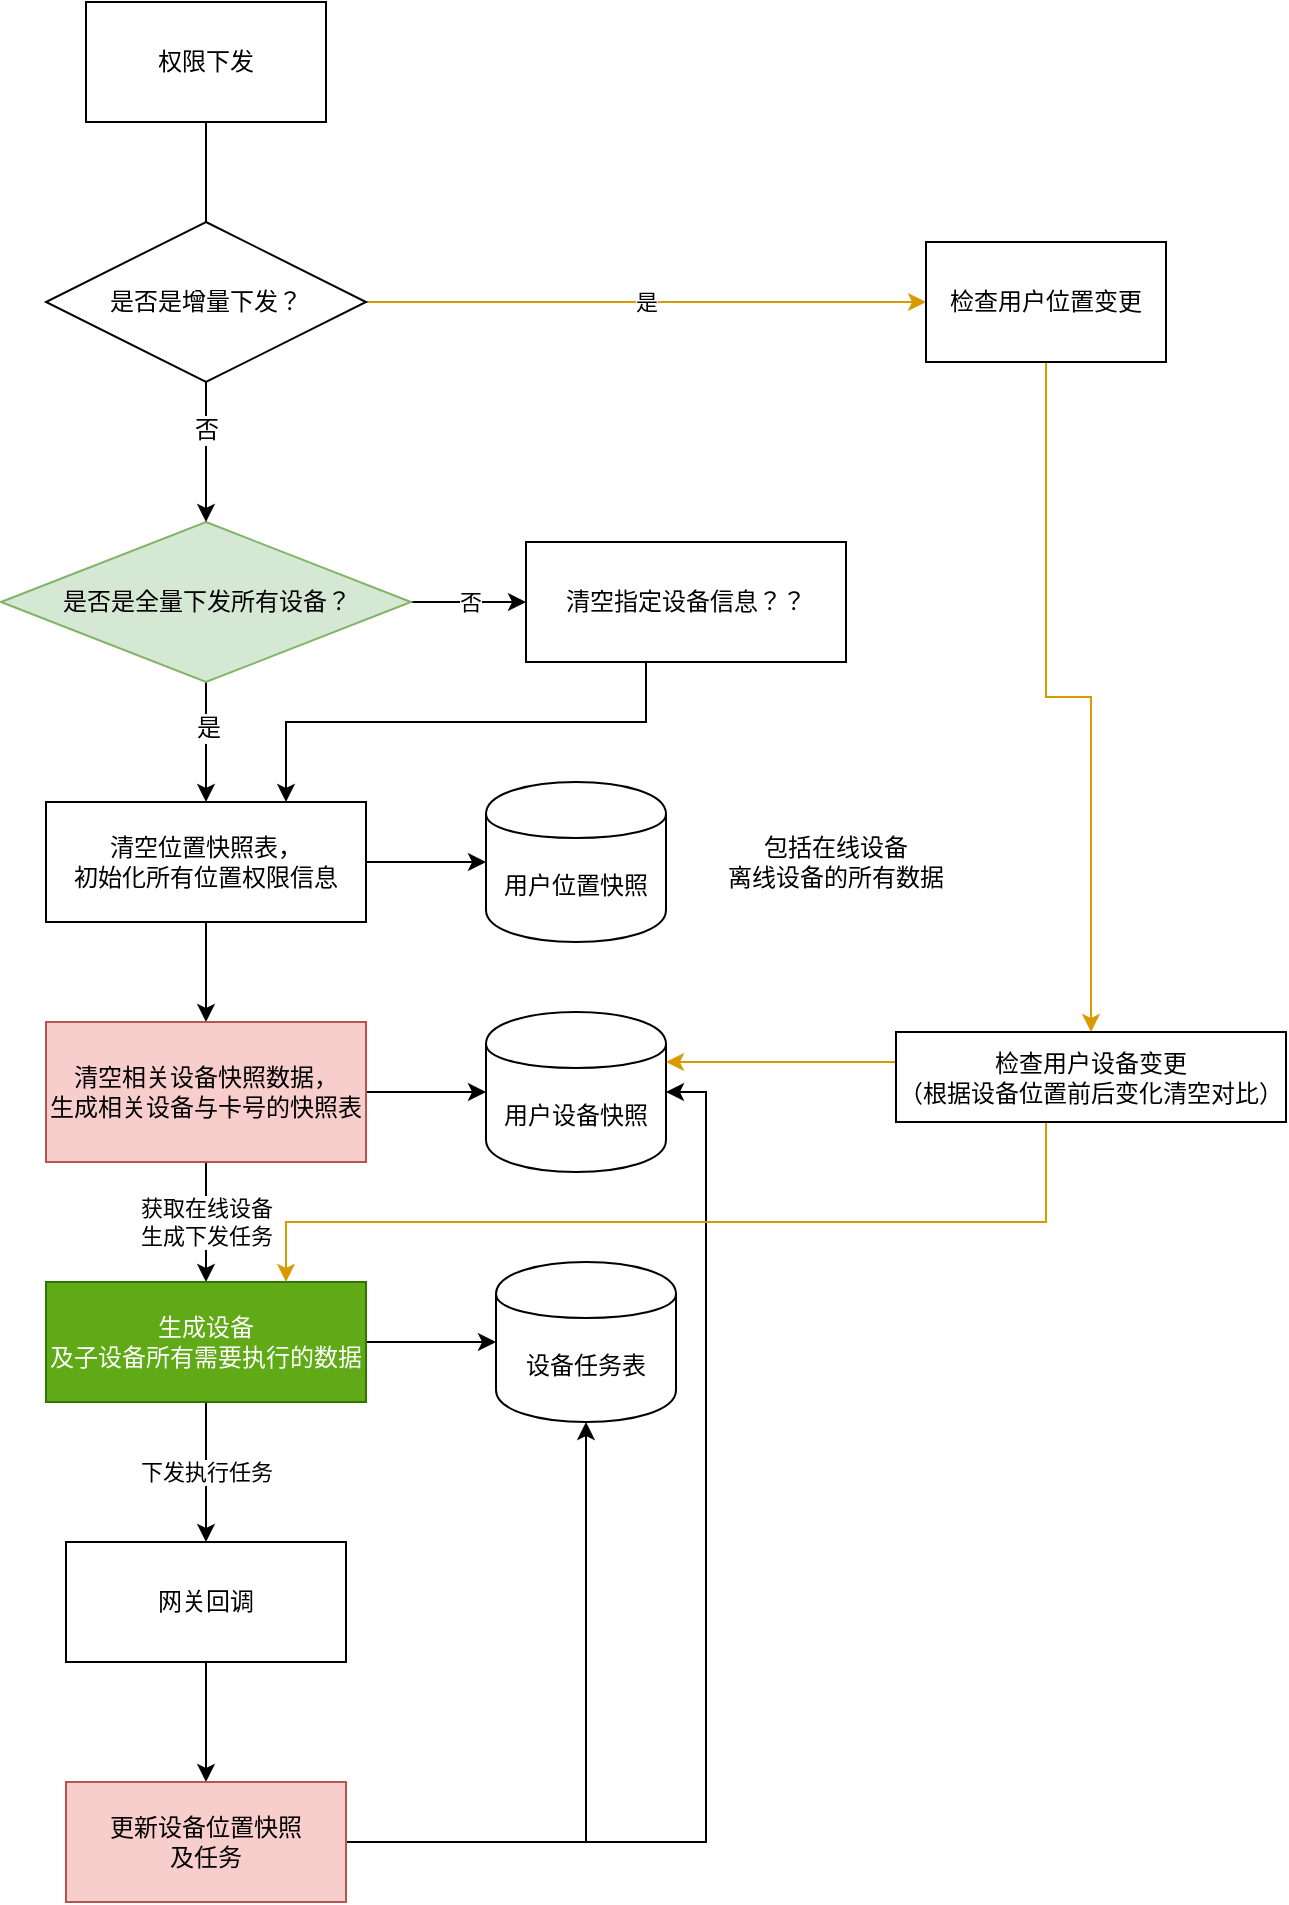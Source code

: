 <mxfile version="12.6.5" type="github">
  <diagram id="v_arF2TW2bqlZ3hK2OgE" name="Page-1">
    <mxGraphModel dx="869" dy="437" grid="1" gridSize="10" guides="1" tooltips="1" connect="1" arrows="1" fold="1" page="1" pageScale="1" pageWidth="827" pageHeight="1169" math="0" shadow="0">
      <root>
        <mxCell id="0"/>
        <mxCell id="1" parent="0"/>
        <mxCell id="MOwNMbAIh5BBS8uGqdnz-7" style="edgeStyle=orthogonalEdgeStyle;rounded=0;orthogonalLoop=1;jettySize=auto;html=1;entryX=0.5;entryY=0;entryDx=0;entryDy=0;" parent="1" source="MOwNMbAIh5BBS8uGqdnz-1" edge="1">
          <mxGeometry relative="1" as="geometry">
            <mxPoint x="160" y="150" as="targetPoint"/>
          </mxGeometry>
        </mxCell>
        <mxCell id="MOwNMbAIh5BBS8uGqdnz-1" value="权限下发" style="rounded=0;whiteSpace=wrap;html=1;" parent="1" vertex="1">
          <mxGeometry x="100" y="20" width="120" height="60" as="geometry"/>
        </mxCell>
        <mxCell id="MOwNMbAIh5BBS8uGqdnz-8" style="edgeStyle=orthogonalEdgeStyle;rounded=0;orthogonalLoop=1;jettySize=auto;html=1;entryX=0.5;entryY=0;entryDx=0;entryDy=0;" parent="1" source="MOwNMbAIh5BBS8uGqdnz-2" target="MOwNMbAIh5BBS8uGqdnz-4" edge="1">
          <mxGeometry relative="1" as="geometry"/>
        </mxCell>
        <mxCell id="MOwNMbAIh5BBS8uGqdnz-9" value="是" style="text;html=1;align=center;verticalAlign=middle;resizable=0;points=[];labelBackgroundColor=#ffffff;" parent="MOwNMbAIh5BBS8uGqdnz-8" vertex="1" connectable="0">
          <mxGeometry x="-0.244" y="1" relative="1" as="geometry">
            <mxPoint as="offset"/>
          </mxGeometry>
        </mxCell>
        <mxCell id="-Oa4V9TWspahq8izikd7-13" value="否" style="edgeStyle=orthogonalEdgeStyle;rounded=0;orthogonalLoop=1;jettySize=auto;html=1;entryX=0;entryY=0.5;entryDx=0;entryDy=0;" edge="1" parent="1" source="MOwNMbAIh5BBS8uGqdnz-2" target="-Oa4V9TWspahq8izikd7-12">
          <mxGeometry relative="1" as="geometry"/>
        </mxCell>
        <mxCell id="MOwNMbAIh5BBS8uGqdnz-2" value="是否是全量下发所有设备？" style="rhombus;whiteSpace=wrap;html=1;fillColor=#d5e8d4;strokeColor=#82b366;" parent="1" vertex="1">
          <mxGeometry x="57.5" y="280" width="205" height="80" as="geometry"/>
        </mxCell>
        <mxCell id="MOwNMbAIh5BBS8uGqdnz-15" style="edgeStyle=orthogonalEdgeStyle;rounded=0;orthogonalLoop=1;jettySize=auto;html=1;entryX=0.5;entryY=0;entryDx=0;entryDy=0;" parent="1" source="MOwNMbAIh5BBS8uGqdnz-4" target="MOwNMbAIh5BBS8uGqdnz-14" edge="1">
          <mxGeometry relative="1" as="geometry"/>
        </mxCell>
        <mxCell id="-Oa4V9TWspahq8izikd7-4" style="edgeStyle=orthogonalEdgeStyle;rounded=0;orthogonalLoop=1;jettySize=auto;html=1;entryX=0;entryY=0.5;entryDx=0;entryDy=0;" edge="1" parent="1" source="MOwNMbAIh5BBS8uGqdnz-4" target="-Oa4V9TWspahq8izikd7-3">
          <mxGeometry relative="1" as="geometry"/>
        </mxCell>
        <mxCell id="MOwNMbAIh5BBS8uGqdnz-4" value="清空位置快照表，&lt;br&gt;初始化所有位置权限信息" style="rounded=0;whiteSpace=wrap;html=1;" parent="1" vertex="1">
          <mxGeometry x="80" y="420" width="160" height="60" as="geometry"/>
        </mxCell>
        <mxCell id="MOwNMbAIh5BBS8uGqdnz-11" style="edgeStyle=orthogonalEdgeStyle;rounded=0;orthogonalLoop=1;jettySize=auto;html=1;entryX=0.5;entryY=0;entryDx=0;entryDy=0;" parent="1" source="MOwNMbAIh5BBS8uGqdnz-10" target="MOwNMbAIh5BBS8uGqdnz-2" edge="1">
          <mxGeometry relative="1" as="geometry"/>
        </mxCell>
        <mxCell id="MOwNMbAIh5BBS8uGqdnz-12" value="否" style="text;html=1;align=center;verticalAlign=middle;resizable=0;points=[];labelBackgroundColor=#ffffff;" parent="MOwNMbAIh5BBS8uGqdnz-11" vertex="1" connectable="0">
          <mxGeometry x="0.225" y="-2" relative="1" as="geometry">
            <mxPoint x="2" y="-19" as="offset"/>
          </mxGeometry>
        </mxCell>
        <mxCell id="-Oa4V9TWspahq8izikd7-10" value="是" style="edgeStyle=orthogonalEdgeStyle;rounded=0;orthogonalLoop=1;jettySize=auto;html=1;entryX=0;entryY=0.5;entryDx=0;entryDy=0;fillColor=#ffe6cc;strokeColor=#d79b00;" edge="1" parent="1" source="MOwNMbAIh5BBS8uGqdnz-10" target="-Oa4V9TWspahq8izikd7-9">
          <mxGeometry relative="1" as="geometry"/>
        </mxCell>
        <mxCell id="MOwNMbAIh5BBS8uGqdnz-10" value="是否是增量下发？" style="rhombus;whiteSpace=wrap;html=1;" parent="1" vertex="1">
          <mxGeometry x="80" y="130" width="160" height="80" as="geometry"/>
        </mxCell>
        <mxCell id="MOwNMbAIh5BBS8uGqdnz-18" value="获取在线设备&lt;br&gt;生成下发任务" style="edgeStyle=orthogonalEdgeStyle;rounded=0;orthogonalLoop=1;jettySize=auto;html=1;entryX=0.5;entryY=0;entryDx=0;entryDy=0;" parent="1" source="MOwNMbAIh5BBS8uGqdnz-14" target="MOwNMbAIh5BBS8uGqdnz-17" edge="1">
          <mxGeometry relative="1" as="geometry"/>
        </mxCell>
        <mxCell id="-Oa4V9TWspahq8izikd7-5" style="edgeStyle=orthogonalEdgeStyle;rounded=0;orthogonalLoop=1;jettySize=auto;html=1;entryX=0;entryY=0.5;entryDx=0;entryDy=0;" edge="1" parent="1" source="MOwNMbAIh5BBS8uGqdnz-14" target="-Oa4V9TWspahq8izikd7-2">
          <mxGeometry relative="1" as="geometry"/>
        </mxCell>
        <mxCell id="MOwNMbAIh5BBS8uGqdnz-14" value="清空相关设备快照数据，&lt;br&gt;生成相关设备与卡号的快照表" style="rounded=0;whiteSpace=wrap;html=1;fillColor=#f8cecc;strokeColor=#b85450;" parent="1" vertex="1">
          <mxGeometry x="80" y="530" width="160" height="70" as="geometry"/>
        </mxCell>
        <mxCell id="MOwNMbAIh5BBS8uGqdnz-22" value="下发执行任务" style="edgeStyle=orthogonalEdgeStyle;rounded=0;orthogonalLoop=1;jettySize=auto;html=1;" parent="1" source="MOwNMbAIh5BBS8uGqdnz-17" target="MOwNMbAIh5BBS8uGqdnz-19" edge="1">
          <mxGeometry relative="1" as="geometry"/>
        </mxCell>
        <mxCell id="-Oa4V9TWspahq8izikd7-6" style="edgeStyle=orthogonalEdgeStyle;rounded=0;orthogonalLoop=1;jettySize=auto;html=1;" edge="1" parent="1" source="MOwNMbAIh5BBS8uGqdnz-17" target="-Oa4V9TWspahq8izikd7-1">
          <mxGeometry relative="1" as="geometry"/>
        </mxCell>
        <mxCell id="MOwNMbAIh5BBS8uGqdnz-17" value="生成设备&lt;br&gt;及子设备所有需要执行的数据" style="rounded=0;whiteSpace=wrap;html=1;fillColor=#60a917;strokeColor=#2D7600;fontColor=#ffffff;" parent="1" vertex="1">
          <mxGeometry x="80" y="660" width="160" height="60" as="geometry"/>
        </mxCell>
        <mxCell id="MOwNMbAIh5BBS8uGqdnz-24" style="edgeStyle=orthogonalEdgeStyle;rounded=0;orthogonalLoop=1;jettySize=auto;html=1;" parent="1" source="MOwNMbAIh5BBS8uGqdnz-19" target="MOwNMbAIh5BBS8uGqdnz-23" edge="1">
          <mxGeometry relative="1" as="geometry"/>
        </mxCell>
        <mxCell id="MOwNMbAIh5BBS8uGqdnz-19" value="网关回调" style="rounded=0;whiteSpace=wrap;html=1;" parent="1" vertex="1">
          <mxGeometry x="90" y="790" width="140" height="60" as="geometry"/>
        </mxCell>
        <mxCell id="-Oa4V9TWspahq8izikd7-7" style="edgeStyle=orthogonalEdgeStyle;rounded=0;orthogonalLoop=1;jettySize=auto;html=1;entryX=0.5;entryY=1;entryDx=0;entryDy=0;" edge="1" parent="1" source="MOwNMbAIh5BBS8uGqdnz-23" target="-Oa4V9TWspahq8izikd7-1">
          <mxGeometry relative="1" as="geometry"/>
        </mxCell>
        <mxCell id="-Oa4V9TWspahq8izikd7-8" style="edgeStyle=orthogonalEdgeStyle;rounded=0;orthogonalLoop=1;jettySize=auto;html=1;entryX=1;entryY=0.5;entryDx=0;entryDy=0;" edge="1" parent="1" source="MOwNMbAIh5BBS8uGqdnz-23" target="-Oa4V9TWspahq8izikd7-2">
          <mxGeometry relative="1" as="geometry"/>
        </mxCell>
        <mxCell id="MOwNMbAIh5BBS8uGqdnz-23" value="更新设备位置快照&lt;br&gt;及任务" style="rounded=0;whiteSpace=wrap;html=1;fillColor=#f8cecc;strokeColor=#b85450;" parent="1" vertex="1">
          <mxGeometry x="90" y="910" width="140" height="60" as="geometry"/>
        </mxCell>
        <mxCell id="-Oa4V9TWspahq8izikd7-1" value="设备任务表" style="shape=cylinder;whiteSpace=wrap;html=1;boundedLbl=1;backgroundOutline=1;" vertex="1" parent="1">
          <mxGeometry x="305" y="650" width="90" height="80" as="geometry"/>
        </mxCell>
        <mxCell id="-Oa4V9TWspahq8izikd7-2" value="用户设备快照" style="shape=cylinder;whiteSpace=wrap;html=1;boundedLbl=1;backgroundOutline=1;" vertex="1" parent="1">
          <mxGeometry x="300" y="525" width="90" height="80" as="geometry"/>
        </mxCell>
        <mxCell id="-Oa4V9TWspahq8izikd7-3" value="用户位置快照" style="shape=cylinder;whiteSpace=wrap;html=1;boundedLbl=1;backgroundOutline=1;" vertex="1" parent="1">
          <mxGeometry x="300" y="410" width="90" height="80" as="geometry"/>
        </mxCell>
        <mxCell id="-Oa4V9TWspahq8izikd7-17" style="edgeStyle=orthogonalEdgeStyle;rounded=0;orthogonalLoop=1;jettySize=auto;html=1;fillColor=#ffe6cc;strokeColor=#d79b00;" edge="1" parent="1" source="-Oa4V9TWspahq8izikd7-9" target="-Oa4V9TWspahq8izikd7-14">
          <mxGeometry relative="1" as="geometry"/>
        </mxCell>
        <mxCell id="-Oa4V9TWspahq8izikd7-9" value="检查用户位置变更" style="rounded=0;whiteSpace=wrap;html=1;" vertex="1" parent="1">
          <mxGeometry x="520" y="140" width="120" height="60" as="geometry"/>
        </mxCell>
        <mxCell id="-Oa4V9TWspahq8izikd7-20" style="edgeStyle=orthogonalEdgeStyle;rounded=0;orthogonalLoop=1;jettySize=auto;html=1;entryX=0.75;entryY=0;entryDx=0;entryDy=0;" edge="1" parent="1" source="-Oa4V9TWspahq8izikd7-12" target="MOwNMbAIh5BBS8uGqdnz-4">
          <mxGeometry relative="1" as="geometry">
            <Array as="points">
              <mxPoint x="380" y="380"/>
              <mxPoint x="200" y="380"/>
            </Array>
          </mxGeometry>
        </mxCell>
        <mxCell id="-Oa4V9TWspahq8izikd7-12" value="清空指定设备信息？？" style="rounded=0;whiteSpace=wrap;html=1;" vertex="1" parent="1">
          <mxGeometry x="320" y="290" width="160" height="60" as="geometry"/>
        </mxCell>
        <mxCell id="-Oa4V9TWspahq8izikd7-18" style="edgeStyle=orthogonalEdgeStyle;rounded=0;orthogonalLoop=1;jettySize=auto;html=1;entryX=0.75;entryY=0;entryDx=0;entryDy=0;fillColor=#ffe6cc;strokeColor=#d79b00;" edge="1" parent="1" source="-Oa4V9TWspahq8izikd7-14" target="MOwNMbAIh5BBS8uGqdnz-17">
          <mxGeometry relative="1" as="geometry">
            <Array as="points">
              <mxPoint x="580" y="630"/>
              <mxPoint x="200" y="630"/>
            </Array>
          </mxGeometry>
        </mxCell>
        <mxCell id="-Oa4V9TWspahq8izikd7-19" style="edgeStyle=orthogonalEdgeStyle;rounded=0;orthogonalLoop=1;jettySize=auto;html=1;fillColor=#ffe6cc;strokeColor=#d79b00;" edge="1" parent="1" source="-Oa4V9TWspahq8izikd7-14" target="-Oa4V9TWspahq8izikd7-2">
          <mxGeometry relative="1" as="geometry">
            <Array as="points">
              <mxPoint x="470" y="550"/>
              <mxPoint x="470" y="550"/>
            </Array>
          </mxGeometry>
        </mxCell>
        <mxCell id="-Oa4V9TWspahq8izikd7-14" value="检查用户设备变更&lt;br&gt;（根据设备位置前后变化清空对比）" style="rounded=0;whiteSpace=wrap;html=1;" vertex="1" parent="1">
          <mxGeometry x="505" y="535" width="195" height="45" as="geometry"/>
        </mxCell>
        <mxCell id="-Oa4V9TWspahq8izikd7-22" value="包括在线设备&lt;br&gt;离线设备的所有数据" style="text;html=1;strokeColor=none;fillColor=none;align=center;verticalAlign=middle;whiteSpace=wrap;rounded=0;" vertex="1" parent="1">
          <mxGeometry x="395" y="430" width="160" height="40" as="geometry"/>
        </mxCell>
      </root>
    </mxGraphModel>
  </diagram>
</mxfile>
